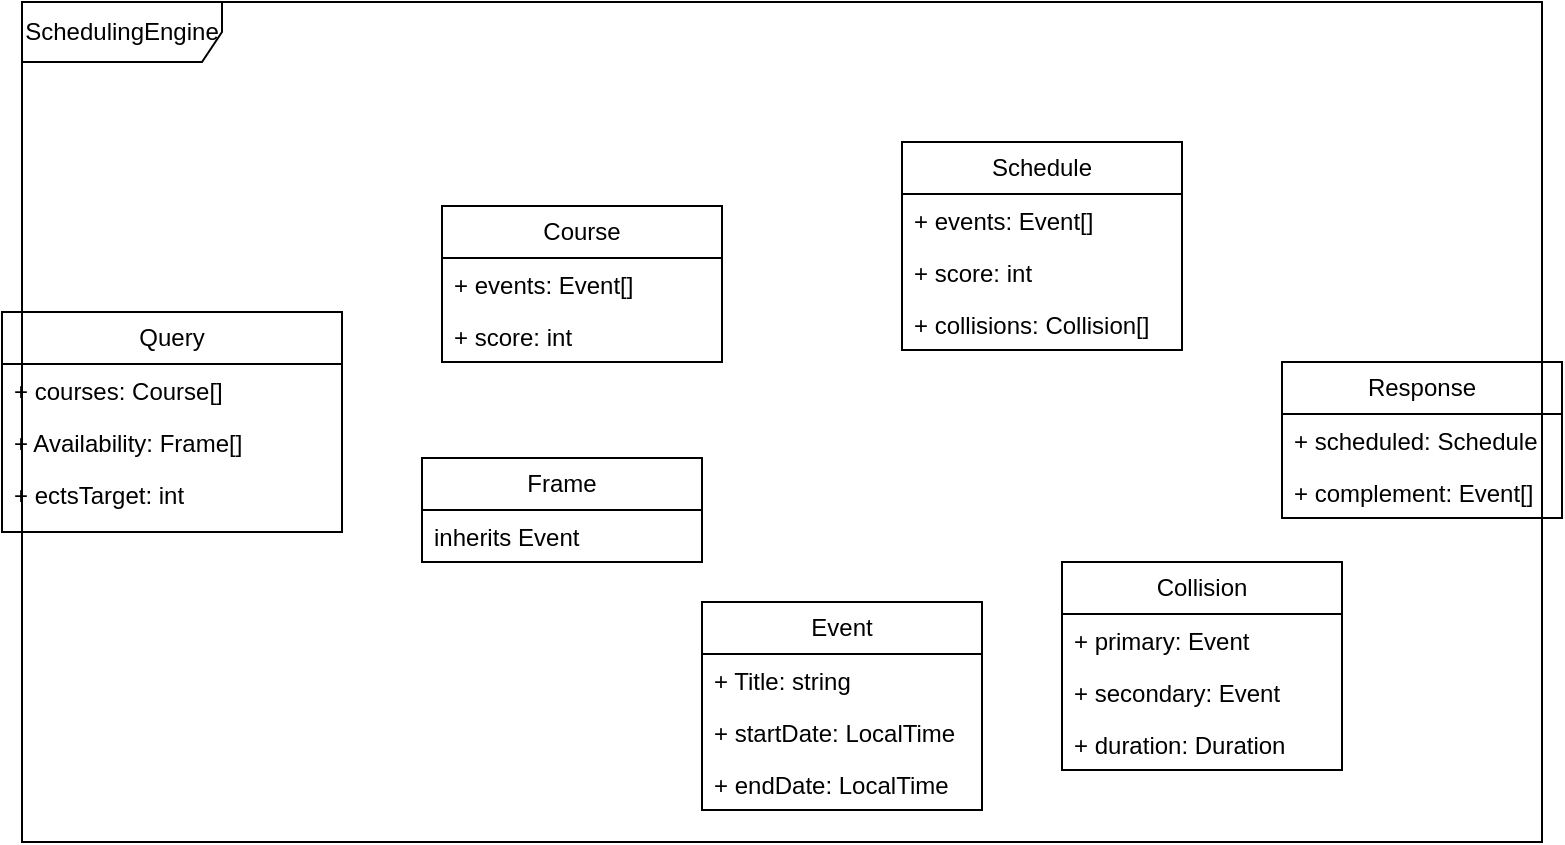 <mxfile version="27.0.3">
  <diagram name="Page-1" id="929967ad-93f9-6ef4-fab6-5d389245f69c">
    <mxGraphModel dx="891" dy="914" grid="1" gridSize="10" guides="1" tooltips="1" connect="1" arrows="1" fold="1" page="1" pageScale="1.5" pageWidth="1169" pageHeight="826" background="none" math="0" shadow="0">
      <root>
        <mxCell id="0" style=";html=1;" />
        <mxCell id="1" style=";html=1;" parent="0" />
        <mxCell id="iaCDOdobSExRN8YEMsBe-1" value="SchedulingEngine" style="shape=umlFrame;whiteSpace=wrap;html=1;pointerEvents=0;width=100;height=30;" vertex="1" parent="1">
          <mxGeometry x="330" y="380" width="760" height="420" as="geometry" />
        </mxCell>
        <mxCell id="iaCDOdobSExRN8YEMsBe-3" value="Query" style="swimlane;fontStyle=0;childLayout=stackLayout;horizontal=1;startSize=26;fillColor=none;horizontalStack=0;resizeParent=1;resizeParentMax=0;resizeLast=0;collapsible=1;marginBottom=0;whiteSpace=wrap;html=1;" vertex="1" parent="1">
          <mxGeometry x="320" y="535" width="170" height="110" as="geometry" />
        </mxCell>
        <mxCell id="iaCDOdobSExRN8YEMsBe-4" value="+ courses: Course[]" style="text;strokeColor=none;fillColor=none;align=left;verticalAlign=top;spacingLeft=4;spacingRight=4;overflow=hidden;rotatable=0;points=[[0,0.5],[1,0.5]];portConstraint=eastwest;whiteSpace=wrap;html=1;" vertex="1" parent="iaCDOdobSExRN8YEMsBe-3">
          <mxGeometry y="26" width="170" height="26" as="geometry" />
        </mxCell>
        <mxCell id="iaCDOdobSExRN8YEMsBe-5" value="+ Availability: Frame[]" style="text;strokeColor=none;fillColor=none;align=left;verticalAlign=top;spacingLeft=4;spacingRight=4;overflow=hidden;rotatable=0;points=[[0,0.5],[1,0.5]];portConstraint=eastwest;whiteSpace=wrap;html=1;" vertex="1" parent="iaCDOdobSExRN8YEMsBe-3">
          <mxGeometry y="52" width="170" height="26" as="geometry" />
        </mxCell>
        <mxCell id="iaCDOdobSExRN8YEMsBe-6" value="+ ectsTarget: int" style="text;strokeColor=none;fillColor=none;align=left;verticalAlign=top;spacingLeft=4;spacingRight=4;overflow=hidden;rotatable=0;points=[[0,0.5],[1,0.5]];portConstraint=eastwest;whiteSpace=wrap;html=1;" vertex="1" parent="iaCDOdobSExRN8YEMsBe-3">
          <mxGeometry y="78" width="170" height="32" as="geometry" />
        </mxCell>
        <mxCell id="iaCDOdobSExRN8YEMsBe-7" value="Event" style="swimlane;fontStyle=0;childLayout=stackLayout;horizontal=1;startSize=26;fillColor=none;horizontalStack=0;resizeParent=1;resizeParentMax=0;resizeLast=0;collapsible=1;marginBottom=0;whiteSpace=wrap;html=1;" vertex="1" parent="1">
          <mxGeometry x="670" y="680" width="140" height="104" as="geometry" />
        </mxCell>
        <mxCell id="iaCDOdobSExRN8YEMsBe-8" value="+ Title: string" style="text;strokeColor=none;fillColor=none;align=left;verticalAlign=top;spacingLeft=4;spacingRight=4;overflow=hidden;rotatable=0;points=[[0,0.5],[1,0.5]];portConstraint=eastwest;whiteSpace=wrap;html=1;" vertex="1" parent="iaCDOdobSExRN8YEMsBe-7">
          <mxGeometry y="26" width="140" height="26" as="geometry" />
        </mxCell>
        <mxCell id="iaCDOdobSExRN8YEMsBe-9" value="+ startDate: LocalTime" style="text;strokeColor=none;fillColor=none;align=left;verticalAlign=top;spacingLeft=4;spacingRight=4;overflow=hidden;rotatable=0;points=[[0,0.5],[1,0.5]];portConstraint=eastwest;whiteSpace=wrap;html=1;" vertex="1" parent="iaCDOdobSExRN8YEMsBe-7">
          <mxGeometry y="52" width="140" height="26" as="geometry" />
        </mxCell>
        <mxCell id="iaCDOdobSExRN8YEMsBe-10" value="+ endDate: LocalTime" style="text;strokeColor=none;fillColor=none;align=left;verticalAlign=top;spacingLeft=4;spacingRight=4;overflow=hidden;rotatable=0;points=[[0,0.5],[1,0.5]];portConstraint=eastwest;whiteSpace=wrap;html=1;" vertex="1" parent="iaCDOdobSExRN8YEMsBe-7">
          <mxGeometry y="78" width="140" height="26" as="geometry" />
        </mxCell>
        <mxCell id="iaCDOdobSExRN8YEMsBe-11" value="Course" style="swimlane;fontStyle=0;childLayout=stackLayout;horizontal=1;startSize=26;fillColor=none;horizontalStack=0;resizeParent=1;resizeParentMax=0;resizeLast=0;collapsible=1;marginBottom=0;whiteSpace=wrap;html=1;" vertex="1" parent="1">
          <mxGeometry x="540" y="482" width="140" height="78" as="geometry" />
        </mxCell>
        <mxCell id="iaCDOdobSExRN8YEMsBe-12" value="+ events: Event[]" style="text;strokeColor=none;fillColor=none;align=left;verticalAlign=top;spacingLeft=4;spacingRight=4;overflow=hidden;rotatable=0;points=[[0,0.5],[1,0.5]];portConstraint=eastwest;whiteSpace=wrap;html=1;" vertex="1" parent="iaCDOdobSExRN8YEMsBe-11">
          <mxGeometry y="26" width="140" height="26" as="geometry" />
        </mxCell>
        <mxCell id="iaCDOdobSExRN8YEMsBe-13" value="+ score: int" style="text;strokeColor=none;fillColor=none;align=left;verticalAlign=top;spacingLeft=4;spacingRight=4;overflow=hidden;rotatable=0;points=[[0,0.5],[1,0.5]];portConstraint=eastwest;whiteSpace=wrap;html=1;" vertex="1" parent="iaCDOdobSExRN8YEMsBe-11">
          <mxGeometry y="52" width="140" height="26" as="geometry" />
        </mxCell>
        <mxCell id="iaCDOdobSExRN8YEMsBe-15" value="Frame" style="swimlane;fontStyle=0;childLayout=stackLayout;horizontal=1;startSize=26;fillColor=none;horizontalStack=0;resizeParent=1;resizeParentMax=0;resizeLast=0;collapsible=1;marginBottom=0;whiteSpace=wrap;html=1;" vertex="1" parent="1">
          <mxGeometry x="530" y="608" width="140" height="52" as="geometry" />
        </mxCell>
        <mxCell id="iaCDOdobSExRN8YEMsBe-16" value="inherits Event" style="text;strokeColor=none;fillColor=none;align=left;verticalAlign=top;spacingLeft=4;spacingRight=4;overflow=hidden;rotatable=0;points=[[0,0.5],[1,0.5]];portConstraint=eastwest;whiteSpace=wrap;html=1;" vertex="1" parent="iaCDOdobSExRN8YEMsBe-15">
          <mxGeometry y="26" width="140" height="26" as="geometry" />
        </mxCell>
        <mxCell id="iaCDOdobSExRN8YEMsBe-19" value="Collision" style="swimlane;fontStyle=0;childLayout=stackLayout;horizontal=1;startSize=26;fillColor=none;horizontalStack=0;resizeParent=1;resizeParentMax=0;resizeLast=0;collapsible=1;marginBottom=0;whiteSpace=wrap;html=1;" vertex="1" parent="1">
          <mxGeometry x="850" y="660" width="140" height="104" as="geometry" />
        </mxCell>
        <mxCell id="iaCDOdobSExRN8YEMsBe-20" value="+ primary: Event" style="text;strokeColor=none;fillColor=none;align=left;verticalAlign=top;spacingLeft=4;spacingRight=4;overflow=hidden;rotatable=0;points=[[0,0.5],[1,0.5]];portConstraint=eastwest;whiteSpace=wrap;html=1;" vertex="1" parent="iaCDOdobSExRN8YEMsBe-19">
          <mxGeometry y="26" width="140" height="26" as="geometry" />
        </mxCell>
        <mxCell id="iaCDOdobSExRN8YEMsBe-21" value="+ secondary: Event" style="text;strokeColor=none;fillColor=none;align=left;verticalAlign=top;spacingLeft=4;spacingRight=4;overflow=hidden;rotatable=0;points=[[0,0.5],[1,0.5]];portConstraint=eastwest;whiteSpace=wrap;html=1;" vertex="1" parent="iaCDOdobSExRN8YEMsBe-19">
          <mxGeometry y="52" width="140" height="26" as="geometry" />
        </mxCell>
        <mxCell id="iaCDOdobSExRN8YEMsBe-31" value="+ duration: Duration" style="text;strokeColor=none;fillColor=none;align=left;verticalAlign=top;spacingLeft=4;spacingRight=4;overflow=hidden;rotatable=0;points=[[0,0.5],[1,0.5]];portConstraint=eastwest;whiteSpace=wrap;html=1;" vertex="1" parent="iaCDOdobSExRN8YEMsBe-19">
          <mxGeometry y="78" width="140" height="26" as="geometry" />
        </mxCell>
        <mxCell id="iaCDOdobSExRN8YEMsBe-23" value="Schedule" style="swimlane;fontStyle=0;childLayout=stackLayout;horizontal=1;startSize=26;fillColor=none;horizontalStack=0;resizeParent=1;resizeParentMax=0;resizeLast=0;collapsible=1;marginBottom=0;whiteSpace=wrap;html=1;" vertex="1" parent="1">
          <mxGeometry x="770" y="450" width="140" height="104" as="geometry" />
        </mxCell>
        <mxCell id="iaCDOdobSExRN8YEMsBe-24" value="+ events: Event[]" style="text;strokeColor=none;fillColor=none;align=left;verticalAlign=top;spacingLeft=4;spacingRight=4;overflow=hidden;rotatable=0;points=[[0,0.5],[1,0.5]];portConstraint=eastwest;whiteSpace=wrap;html=1;" vertex="1" parent="iaCDOdobSExRN8YEMsBe-23">
          <mxGeometry y="26" width="140" height="26" as="geometry" />
        </mxCell>
        <mxCell id="iaCDOdobSExRN8YEMsBe-25" value="+ score: int" style="text;strokeColor=none;fillColor=none;align=left;verticalAlign=top;spacingLeft=4;spacingRight=4;overflow=hidden;rotatable=0;points=[[0,0.5],[1,0.5]];portConstraint=eastwest;whiteSpace=wrap;html=1;" vertex="1" parent="iaCDOdobSExRN8YEMsBe-23">
          <mxGeometry y="52" width="140" height="26" as="geometry" />
        </mxCell>
        <mxCell id="iaCDOdobSExRN8YEMsBe-26" value="+ collisions: Collision[]" style="text;strokeColor=none;fillColor=none;align=left;verticalAlign=top;spacingLeft=4;spacingRight=4;overflow=hidden;rotatable=0;points=[[0,0.5],[1,0.5]];portConstraint=eastwest;whiteSpace=wrap;html=1;" vertex="1" parent="iaCDOdobSExRN8YEMsBe-23">
          <mxGeometry y="78" width="140" height="26" as="geometry" />
        </mxCell>
        <mxCell id="iaCDOdobSExRN8YEMsBe-27" value="Response" style="swimlane;fontStyle=0;childLayout=stackLayout;horizontal=1;startSize=26;fillColor=none;horizontalStack=0;resizeParent=1;resizeParentMax=0;resizeLast=0;collapsible=1;marginBottom=0;whiteSpace=wrap;html=1;" vertex="1" parent="1">
          <mxGeometry x="960" y="560" width="140" height="78" as="geometry" />
        </mxCell>
        <mxCell id="iaCDOdobSExRN8YEMsBe-28" value="+ scheduled: Schedule" style="text;strokeColor=none;fillColor=none;align=left;verticalAlign=top;spacingLeft=4;spacingRight=4;overflow=hidden;rotatable=0;points=[[0,0.5],[1,0.5]];portConstraint=eastwest;whiteSpace=wrap;html=1;" vertex="1" parent="iaCDOdobSExRN8YEMsBe-27">
          <mxGeometry y="26" width="140" height="26" as="geometry" />
        </mxCell>
        <mxCell id="iaCDOdobSExRN8YEMsBe-29" value="+ complement: Event[]" style="text;strokeColor=none;fillColor=none;align=left;verticalAlign=top;spacingLeft=4;spacingRight=4;overflow=hidden;rotatable=0;points=[[0,0.5],[1,0.5]];portConstraint=eastwest;whiteSpace=wrap;html=1;" vertex="1" parent="iaCDOdobSExRN8YEMsBe-27">
          <mxGeometry y="52" width="140" height="26" as="geometry" />
        </mxCell>
      </root>
    </mxGraphModel>
  </diagram>
</mxfile>
